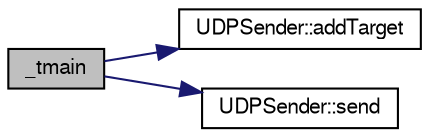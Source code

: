 digraph "_tmain"
{
  bgcolor="transparent";
  edge [fontname="FreeSans",fontsize="10",labelfontname="FreeSans",labelfontsize="10"];
  node [fontname="FreeSans",fontsize="10",shape=record];
  rankdir="LR";
  Node1 [label="_tmain",height=0.2,width=0.4,color="black", fillcolor="grey75", style="filled" fontcolor="black"];
  Node1 -> Node2 [color="midnightblue",fontsize="10",style="solid",fontname="FreeSans"];
  Node2 [label="UDPSender::addTarget",height=0.2,width=0.4,color="black",URL="$classUDPSender.html#a32a2dc2e2667fee6c9386fe46314a00f"];
  Node1 -> Node3 [color="midnightblue",fontsize="10",style="solid",fontname="FreeSans"];
  Node3 [label="UDPSender::send",height=0.2,width=0.4,color="black",URL="$classUDPSender.html#ad9d9cfd0e6af018c44f6c0b0674f5bba"];
}
